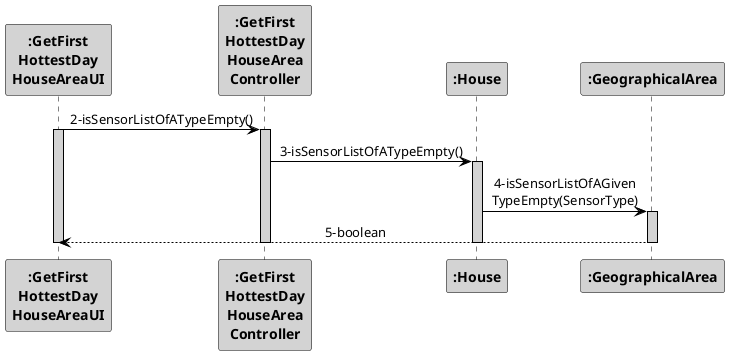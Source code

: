 @startuml
skinparam sequenceMessageAlign center
skinparam sequence {
    ArrowColor Black
    ActorBorderColor DarkBlue
    LifeLineBorderColor black
    LifeLineBackgroundColor LightGrey

    ParticipantBorderColor Black
    ParticipantBackgroundColor LightGrey
    ParticipantFontStyle Bold

    ActorBackgroundColor DimGrey
    ActorFontColor DeepSkyBlue
    ActorFontStyle Bold
    ActorFontSize 17
    ActorFontName Aapex
}

":GetFirst\nHottestDay\nHouseAreaUI" -> ":GetFirst\nHottestDay\nHouseArea\nController": 2-isSensorListOfATypeEmpty()
activate ":GetFirst\nHottestDay\nHouseAreaUI"
activate ":GetFirst\nHottestDay\nHouseArea\nController"
":GetFirst\nHottestDay\nHouseArea\nController" -> ":House": 3-isSensorListOfATypeEmpty()
activate ":House"
":House" -> ":GeographicalArea": 4-isSensorListOfAGiven\nTypeEmpty(SensorType)
activate ":GeographicalArea"
":GetFirst\nHottestDay\nHouseAreaUI" <-- ":GeographicalArea": 5-boolean
deactivate ":GeographicalArea"
deactivate ":House"
deactivate ":GetFirst\nHottestDay\nHouseArea\nController"
deactivate ":GetFirst\nHottestDay\nHouseAreaUI"

@enduml